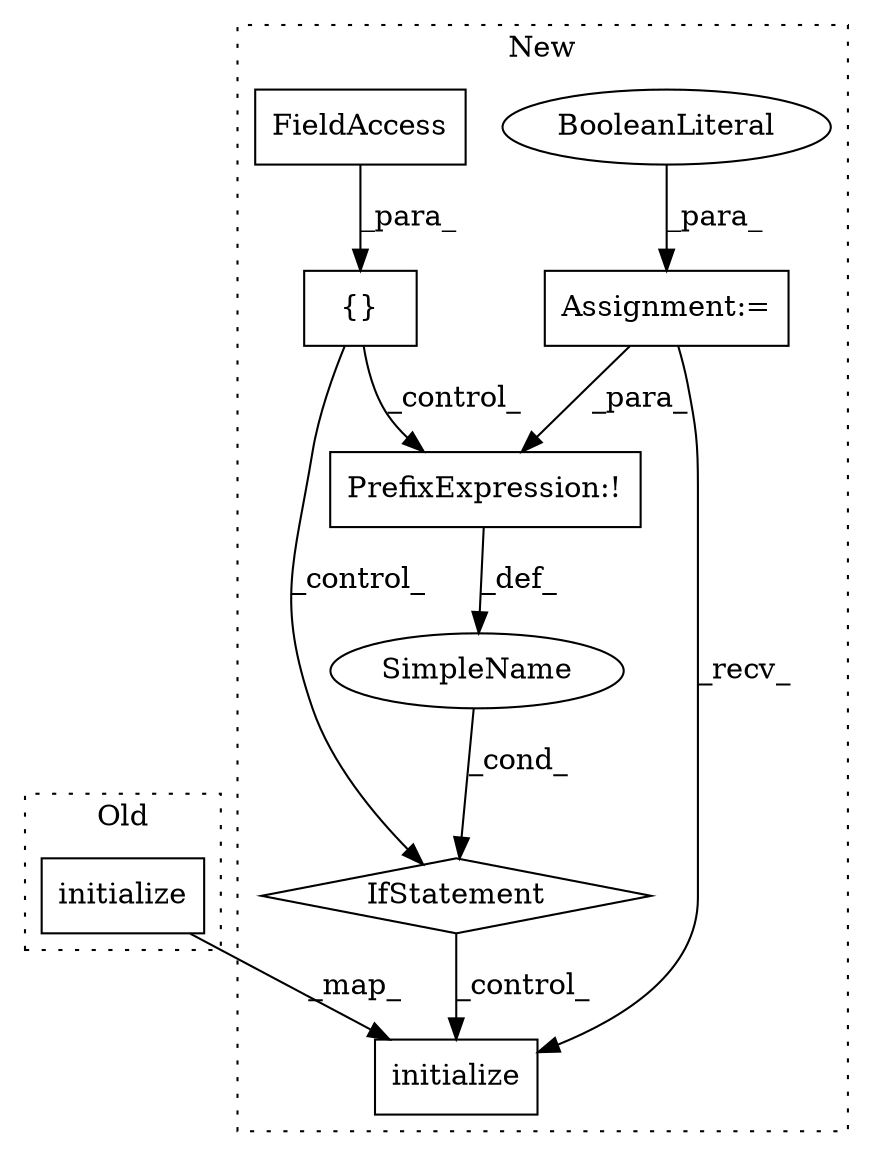 digraph G {
subgraph cluster0 {
1 [label="initialize" a="32" s="9668,9682" l="11,1" shape="box"];
label = "Old";
style="dotted";
}
subgraph cluster1 {
2 [label="initialize" a="32" s="10002,10016" l="11,1" shape="box"];
3 [label="IfStatement" a="25" s="9971,9986" l="4,2" shape="diamond"];
4 [label="SimpleName" a="42" s="" l="" shape="ellipse"];
5 [label="PrefixExpression:!" a="38" s="9975" l="1" shape="box"];
6 [label="Assignment:=" a="7" s="9700" l="1" shape="box"];
7 [label="BooleanLiteral" a="9" s="9701" l="4" shape="ellipse"];
8 [label="{}" a="4" s="9735,9814" l="1,1" shape="box"];
9 [label="FieldAccess" a="22" s="9754" l="8" shape="box"];
label = "New";
style="dotted";
}
1 -> 2 [label="_map_"];
3 -> 2 [label="_control_"];
4 -> 3 [label="_cond_"];
5 -> 4 [label="_def_"];
6 -> 5 [label="_para_"];
6 -> 2 [label="_recv_"];
7 -> 6 [label="_para_"];
8 -> 3 [label="_control_"];
8 -> 5 [label="_control_"];
9 -> 8 [label="_para_"];
}